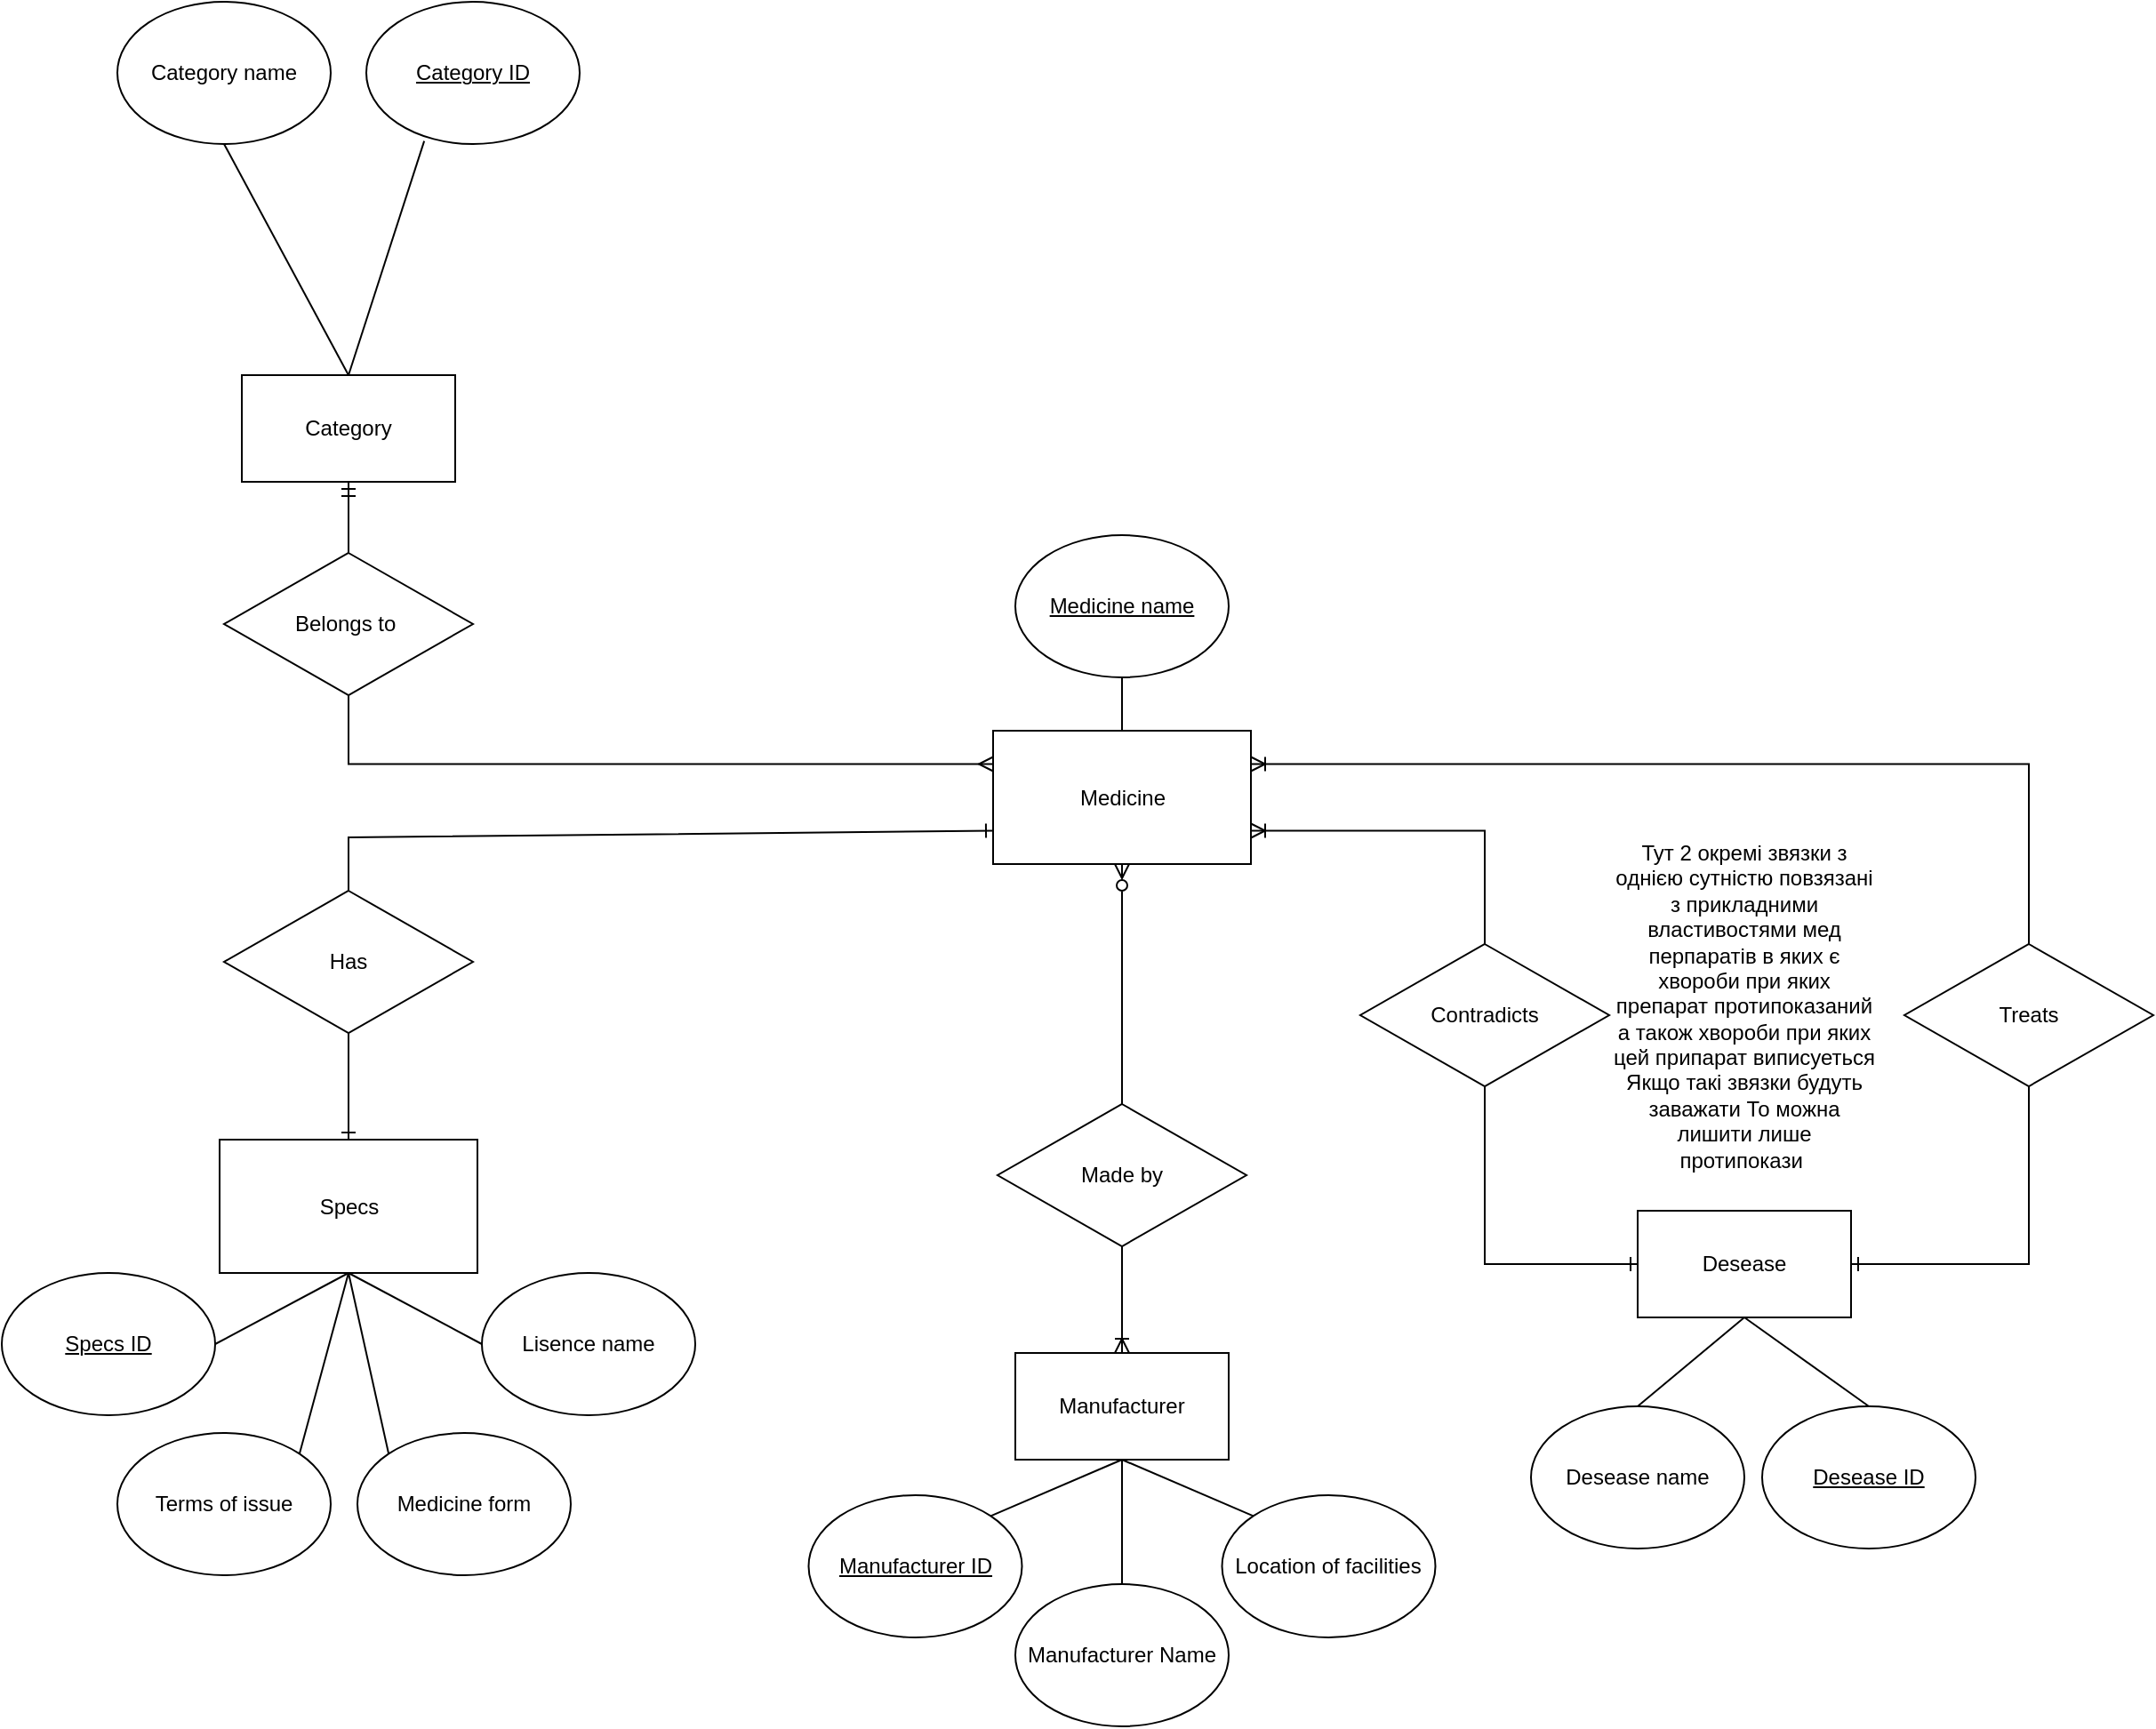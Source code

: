 <mxfile version="24.7.17">
  <diagram name="Страница — 1" id="7d5N1NaUOBCLm_GZ1cdo">
    <mxGraphModel dx="2748" dy="2252" grid="1" gridSize="10" guides="1" tooltips="1" connect="1" arrows="1" fold="1" page="1" pageScale="1" pageWidth="827" pageHeight="1169" math="0" shadow="0">
      <root>
        <mxCell id="0" />
        <mxCell id="1" parent="0" />
        <mxCell id="p3HMjpz_pzWL2e5yNBMK-5" style="edgeStyle=orthogonalEdgeStyle;rounded=0;orthogonalLoop=1;jettySize=auto;html=1;exitX=0.5;exitY=0;exitDx=0;exitDy=0;entryX=0.5;entryY=1;entryDx=0;entryDy=0;endArrow=ERmandOne;endFill=0;" parent="1" source="p3HMjpz_pzWL2e5yNBMK-2" target="p3HMjpz_pzWL2e5yNBMK-4" edge="1">
          <mxGeometry relative="1" as="geometry" />
        </mxCell>
        <mxCell id="p3HMjpz_pzWL2e5yNBMK-72" style="edgeStyle=orthogonalEdgeStyle;rounded=0;orthogonalLoop=1;jettySize=auto;html=1;exitX=0.5;exitY=1;exitDx=0;exitDy=0;entryX=0;entryY=0.25;entryDx=0;entryDy=0;endArrow=ERmany;endFill=0;" parent="1" source="p3HMjpz_pzWL2e5yNBMK-2" target="p3HMjpz_pzWL2e5yNBMK-56" edge="1">
          <mxGeometry relative="1" as="geometry" />
        </mxCell>
        <mxCell id="p3HMjpz_pzWL2e5yNBMK-2" value="Belongs to&amp;nbsp;" style="rhombus;whiteSpace=wrap;html=1;" parent="1" vertex="1">
          <mxGeometry x="-365" y="210" width="140" height="80" as="geometry" />
        </mxCell>
        <mxCell id="p3HMjpz_pzWL2e5yNBMK-4" value="Category" style="rounded=0;whiteSpace=wrap;html=1;" parent="1" vertex="1">
          <mxGeometry x="-355" y="110" width="120" height="60" as="geometry" />
        </mxCell>
        <mxCell id="p3HMjpz_pzWL2e5yNBMK-6" value="Category ID" style="ellipse;whiteSpace=wrap;html=1;fontStyle=4" parent="1" vertex="1">
          <mxGeometry x="-285" y="-100" width="120" height="80" as="geometry" />
        </mxCell>
        <mxCell id="p3HMjpz_pzWL2e5yNBMK-7" value="Category name" style="ellipse;whiteSpace=wrap;html=1;" parent="1" vertex="1">
          <mxGeometry x="-425" y="-100" width="120" height="80" as="geometry" />
        </mxCell>
        <mxCell id="p3HMjpz_pzWL2e5yNBMK-8" value="" style="endArrow=none;html=1;rounded=0;exitX=0;exitY=1;exitDx=0;exitDy=0;entryX=0.5;entryY=0;entryDx=0;entryDy=0;" parent="1" target="p3HMjpz_pzWL2e5yNBMK-4" edge="1">
          <mxGeometry width="50" height="50" relative="1" as="geometry">
            <mxPoint x="-252.426" y="-21.716" as="sourcePoint" />
            <mxPoint x="-35" y="370" as="targetPoint" />
          </mxGeometry>
        </mxCell>
        <mxCell id="p3HMjpz_pzWL2e5yNBMK-9" value="" style="endArrow=none;html=1;rounded=0;entryX=0.5;entryY=0;entryDx=0;entryDy=0;exitX=0.5;exitY=1;exitDx=0;exitDy=0;" parent="1" source="p3HMjpz_pzWL2e5yNBMK-7" target="p3HMjpz_pzWL2e5yNBMK-4" edge="1">
          <mxGeometry width="50" height="50" relative="1" as="geometry">
            <mxPoint x="-85" y="420" as="sourcePoint" />
            <mxPoint x="-35" y="370" as="targetPoint" />
          </mxGeometry>
        </mxCell>
        <mxCell id="p3HMjpz_pzWL2e5yNBMK-11" value="Manufacturer" style="rounded=0;whiteSpace=wrap;html=1;" parent="1" vertex="1">
          <mxGeometry x="80" y="660" width="120" height="60" as="geometry" />
        </mxCell>
        <mxCell id="p3HMjpz_pzWL2e5yNBMK-13" style="edgeStyle=orthogonalEdgeStyle;rounded=0;orthogonalLoop=1;jettySize=auto;html=1;exitX=0.5;exitY=1;exitDx=0;exitDy=0;entryX=0.5;entryY=0;entryDx=0;entryDy=0;endArrow=ERoneToMany;endFill=0;" parent="1" source="p3HMjpz_pzWL2e5yNBMK-12" target="p3HMjpz_pzWL2e5yNBMK-11" edge="1">
          <mxGeometry relative="1" as="geometry" />
        </mxCell>
        <mxCell id="p3HMjpz_pzWL2e5yNBMK-87" style="edgeStyle=orthogonalEdgeStyle;rounded=0;orthogonalLoop=1;jettySize=auto;html=1;exitX=0.5;exitY=0;exitDx=0;exitDy=0;entryX=0.5;entryY=1;entryDx=0;entryDy=0;endArrow=ERzeroToMany;endFill=0;" parent="1" source="p3HMjpz_pzWL2e5yNBMK-12" target="p3HMjpz_pzWL2e5yNBMK-56" edge="1">
          <mxGeometry relative="1" as="geometry" />
        </mxCell>
        <mxCell id="p3HMjpz_pzWL2e5yNBMK-12" value="Made by" style="rhombus;whiteSpace=wrap;html=1;" parent="1" vertex="1">
          <mxGeometry x="70" y="520" width="140" height="80" as="geometry" />
        </mxCell>
        <mxCell id="p3HMjpz_pzWL2e5yNBMK-16" value="Manufacturer ID" style="ellipse;whiteSpace=wrap;html=1;fontStyle=4" parent="1" vertex="1">
          <mxGeometry x="-36.25" y="740" width="120" height="80" as="geometry" />
        </mxCell>
        <mxCell id="p3HMjpz_pzWL2e5yNBMK-17" value="Manufacturer Name" style="ellipse;whiteSpace=wrap;html=1;" parent="1" vertex="1">
          <mxGeometry x="80" y="790" width="120" height="80" as="geometry" />
        </mxCell>
        <mxCell id="p3HMjpz_pzWL2e5yNBMK-18" value="Location of facilities" style="ellipse;whiteSpace=wrap;html=1;" parent="1" vertex="1">
          <mxGeometry x="196.25" y="740" width="120" height="80" as="geometry" />
        </mxCell>
        <mxCell id="p3HMjpz_pzWL2e5yNBMK-25" value="Specs ID" style="ellipse;whiteSpace=wrap;html=1;verticalAlign=middle;fontStyle=4" parent="1" vertex="1">
          <mxGeometry x="-490" y="615" width="120" height="80" as="geometry" />
        </mxCell>
        <mxCell id="p3HMjpz_pzWL2e5yNBMK-26" value="Medicine form" style="ellipse;whiteSpace=wrap;html=1;" parent="1" vertex="1">
          <mxGeometry x="-290" y="705" width="120" height="80" as="geometry" />
        </mxCell>
        <mxCell id="p3HMjpz_pzWL2e5yNBMK-27" value="Terms of issue" style="ellipse;whiteSpace=wrap;html=1;" parent="1" vertex="1">
          <mxGeometry x="-425" y="705" width="120" height="80" as="geometry" />
        </mxCell>
        <mxCell id="p3HMjpz_pzWL2e5yNBMK-28" value="Medicine name" style="ellipse;whiteSpace=wrap;html=1;fontStyle=4" parent="1" vertex="1">
          <mxGeometry x="80" y="200" width="120" height="80" as="geometry" />
        </mxCell>
        <mxCell id="p3HMjpz_pzWL2e5yNBMK-97" style="edgeStyle=orthogonalEdgeStyle;rounded=0;orthogonalLoop=1;jettySize=auto;html=1;exitX=0.5;exitY=1;exitDx=0;exitDy=0;entryX=0;entryY=0.5;entryDx=0;entryDy=0;endArrow=ERone;endFill=0;" parent="1" source="p3HMjpz_pzWL2e5yNBMK-43" target="p3HMjpz_pzWL2e5yNBMK-92" edge="1">
          <mxGeometry relative="1" as="geometry" />
        </mxCell>
        <mxCell id="p3HMjpz_pzWL2e5yNBMK-99" style="edgeStyle=orthogonalEdgeStyle;rounded=0;orthogonalLoop=1;jettySize=auto;html=1;exitX=0.5;exitY=0;exitDx=0;exitDy=0;entryX=1;entryY=0.75;entryDx=0;entryDy=0;endArrow=ERoneToMany;endFill=0;" parent="1" source="p3HMjpz_pzWL2e5yNBMK-43" target="p3HMjpz_pzWL2e5yNBMK-56" edge="1">
          <mxGeometry relative="1" as="geometry" />
        </mxCell>
        <mxCell id="p3HMjpz_pzWL2e5yNBMK-43" value="Contradicts" style="rhombus;whiteSpace=wrap;html=1;" parent="1" vertex="1">
          <mxGeometry x="274" y="430" width="140" height="80" as="geometry" />
        </mxCell>
        <mxCell id="p3HMjpz_pzWL2e5yNBMK-54" value="Lisence name" style="ellipse;whiteSpace=wrap;html=1;" parent="1" vertex="1">
          <mxGeometry x="-220" y="615" width="120" height="80" as="geometry" />
        </mxCell>
        <mxCell id="p3HMjpz_pzWL2e5yNBMK-56" value="Medicine" style="rounded=0;whiteSpace=wrap;html=1;" parent="1" vertex="1">
          <mxGeometry x="67.5" y="310" width="145" height="75" as="geometry" />
        </mxCell>
        <mxCell id="p3HMjpz_pzWL2e5yNBMK-57" value="Specs" style="rounded=0;whiteSpace=wrap;html=1;" parent="1" vertex="1">
          <mxGeometry x="-367.5" y="540" width="145" height="75" as="geometry" />
        </mxCell>
        <mxCell id="p3HMjpz_pzWL2e5yNBMK-79" style="edgeStyle=orthogonalEdgeStyle;rounded=0;orthogonalLoop=1;jettySize=auto;html=1;exitX=0.5;exitY=1;exitDx=0;exitDy=0;endArrow=ERone;endFill=0;" parent="1" source="p3HMjpz_pzWL2e5yNBMK-74" target="p3HMjpz_pzWL2e5yNBMK-57" edge="1">
          <mxGeometry relative="1" as="geometry" />
        </mxCell>
        <mxCell id="p3HMjpz_pzWL2e5yNBMK-74" value="Has" style="rhombus;whiteSpace=wrap;html=1;" parent="1" vertex="1">
          <mxGeometry x="-365" y="400" width="140" height="80" as="geometry" />
        </mxCell>
        <mxCell id="p3HMjpz_pzWL2e5yNBMK-78" value="" style="endArrow=ERone;html=1;rounded=0;entryX=0;entryY=0.75;entryDx=0;entryDy=0;exitX=0.5;exitY=0;exitDx=0;exitDy=0;endFill=0;" parent="1" source="p3HMjpz_pzWL2e5yNBMK-74" target="p3HMjpz_pzWL2e5yNBMK-56" edge="1">
          <mxGeometry width="50" height="50" relative="1" as="geometry">
            <mxPoint x="-280" y="390" as="sourcePoint" />
            <mxPoint x="-110" y="470" as="targetPoint" />
            <Array as="points">
              <mxPoint x="-295" y="370" />
            </Array>
          </mxGeometry>
        </mxCell>
        <mxCell id="p3HMjpz_pzWL2e5yNBMK-80" value="" style="endArrow=none;html=1;rounded=0;entryX=0.5;entryY=1;entryDx=0;entryDy=0;exitX=1;exitY=0.5;exitDx=0;exitDy=0;" parent="1" source="p3HMjpz_pzWL2e5yNBMK-25" target="p3HMjpz_pzWL2e5yNBMK-57" edge="1">
          <mxGeometry width="50" height="50" relative="1" as="geometry">
            <mxPoint x="-270" y="420" as="sourcePoint" />
            <mxPoint x="-220" y="370" as="targetPoint" />
          </mxGeometry>
        </mxCell>
        <mxCell id="p3HMjpz_pzWL2e5yNBMK-82" value="" style="endArrow=none;html=1;rounded=0;entryX=0;entryY=0;entryDx=0;entryDy=0;exitX=0.5;exitY=1;exitDx=0;exitDy=0;" parent="1" source="p3HMjpz_pzWL2e5yNBMK-57" target="p3HMjpz_pzWL2e5yNBMK-26" edge="1">
          <mxGeometry width="50" height="50" relative="1" as="geometry">
            <mxPoint x="-290" y="620" as="sourcePoint" />
            <mxPoint x="-220" y="370" as="targetPoint" />
          </mxGeometry>
        </mxCell>
        <mxCell id="p3HMjpz_pzWL2e5yNBMK-83" value="" style="endArrow=none;html=1;rounded=0;entryX=0;entryY=0.5;entryDx=0;entryDy=0;exitX=0.5;exitY=1;exitDx=0;exitDy=0;" parent="1" source="p3HMjpz_pzWL2e5yNBMK-57" target="p3HMjpz_pzWL2e5yNBMK-54" edge="1">
          <mxGeometry width="50" height="50" relative="1" as="geometry">
            <mxPoint x="-270" y="420" as="sourcePoint" />
            <mxPoint x="-220" y="370" as="targetPoint" />
          </mxGeometry>
        </mxCell>
        <mxCell id="p3HMjpz_pzWL2e5yNBMK-85" value="" style="endArrow=none;html=1;rounded=0;entryX=1;entryY=0;entryDx=0;entryDy=0;exitX=0.5;exitY=1;exitDx=0;exitDy=0;" parent="1" source="p3HMjpz_pzWL2e5yNBMK-57" target="p3HMjpz_pzWL2e5yNBMK-27" edge="1">
          <mxGeometry width="50" height="50" relative="1" as="geometry">
            <mxPoint x="-270" y="420" as="sourcePoint" />
            <mxPoint x="-220" y="370" as="targetPoint" />
          </mxGeometry>
        </mxCell>
        <mxCell id="p3HMjpz_pzWL2e5yNBMK-86" value="" style="endArrow=none;html=1;rounded=0;exitX=0.5;exitY=0;exitDx=0;exitDy=0;entryX=0.5;entryY=1;entryDx=0;entryDy=0;" parent="1" source="p3HMjpz_pzWL2e5yNBMK-56" target="p3HMjpz_pzWL2e5yNBMK-28" edge="1">
          <mxGeometry width="50" height="50" relative="1" as="geometry">
            <mxPoint x="-270" y="420" as="sourcePoint" />
            <mxPoint x="150" y="110" as="targetPoint" />
          </mxGeometry>
        </mxCell>
        <mxCell id="p3HMjpz_pzWL2e5yNBMK-88" value="" style="endArrow=none;html=1;rounded=0;exitX=0.5;exitY=0;exitDx=0;exitDy=0;" parent="1" source="p3HMjpz_pzWL2e5yNBMK-17" edge="1">
          <mxGeometry width="50" height="50" relative="1" as="geometry">
            <mxPoint x="-60" y="830" as="sourcePoint" />
            <mxPoint x="140" y="720" as="targetPoint" />
          </mxGeometry>
        </mxCell>
        <mxCell id="p3HMjpz_pzWL2e5yNBMK-89" value="" style="endArrow=none;html=1;rounded=0;entryX=0.5;entryY=1;entryDx=0;entryDy=0;exitX=0;exitY=0;exitDx=0;exitDy=0;" parent="1" source="p3HMjpz_pzWL2e5yNBMK-18" target="p3HMjpz_pzWL2e5yNBMK-11" edge="1">
          <mxGeometry width="50" height="50" relative="1" as="geometry">
            <mxPoint x="-60" y="830" as="sourcePoint" />
            <mxPoint x="-10" y="780" as="targetPoint" />
          </mxGeometry>
        </mxCell>
        <mxCell id="p3HMjpz_pzWL2e5yNBMK-90" value="" style="endArrow=none;html=1;rounded=0;entryX=0.5;entryY=1;entryDx=0;entryDy=0;exitX=1;exitY=0;exitDx=0;exitDy=0;" parent="1" source="p3HMjpz_pzWL2e5yNBMK-16" target="p3HMjpz_pzWL2e5yNBMK-11" edge="1">
          <mxGeometry width="50" height="50" relative="1" as="geometry">
            <mxPoint x="-60" y="830" as="sourcePoint" />
            <mxPoint x="-10" y="780" as="targetPoint" />
          </mxGeometry>
        </mxCell>
        <mxCell id="p3HMjpz_pzWL2e5yNBMK-98" style="edgeStyle=orthogonalEdgeStyle;rounded=0;orthogonalLoop=1;jettySize=auto;html=1;exitX=0.5;exitY=1;exitDx=0;exitDy=0;entryX=1;entryY=0.5;entryDx=0;entryDy=0;endArrow=ERone;endFill=0;" parent="1" source="p3HMjpz_pzWL2e5yNBMK-91" target="p3HMjpz_pzWL2e5yNBMK-92" edge="1">
          <mxGeometry relative="1" as="geometry" />
        </mxCell>
        <mxCell id="p3HMjpz_pzWL2e5yNBMK-100" style="edgeStyle=orthogonalEdgeStyle;rounded=0;orthogonalLoop=1;jettySize=auto;html=1;exitX=0.5;exitY=0;exitDx=0;exitDy=0;entryX=1;entryY=0.25;entryDx=0;entryDy=0;endArrow=ERoneToMany;endFill=0;" parent="1" source="p3HMjpz_pzWL2e5yNBMK-91" target="p3HMjpz_pzWL2e5yNBMK-56" edge="1">
          <mxGeometry relative="1" as="geometry" />
        </mxCell>
        <mxCell id="p3HMjpz_pzWL2e5yNBMK-91" value="Treats" style="rhombus;whiteSpace=wrap;html=1;" parent="1" vertex="1">
          <mxGeometry x="580" y="430" width="140" height="80" as="geometry" />
        </mxCell>
        <mxCell id="p3HMjpz_pzWL2e5yNBMK-92" value="Desease" style="rounded=0;whiteSpace=wrap;html=1;" parent="1" vertex="1">
          <mxGeometry x="430" y="580" width="120" height="60" as="geometry" />
        </mxCell>
        <mxCell id="p3HMjpz_pzWL2e5yNBMK-101" value="Desease ID" style="ellipse;whiteSpace=wrap;html=1;fontStyle=4" parent="1" vertex="1">
          <mxGeometry x="500" y="690" width="120" height="80" as="geometry" />
        </mxCell>
        <mxCell id="p3HMjpz_pzWL2e5yNBMK-102" value="Desease name" style="ellipse;whiteSpace=wrap;html=1;" parent="1" vertex="1">
          <mxGeometry x="370" y="690" width="120" height="80" as="geometry" />
        </mxCell>
        <mxCell id="p3HMjpz_pzWL2e5yNBMK-103" value="" style="endArrow=none;html=1;rounded=0;entryX=0.5;entryY=1;entryDx=0;entryDy=0;exitX=0.5;exitY=0;exitDx=0;exitDy=0;" parent="1" source="p3HMjpz_pzWL2e5yNBMK-102" target="p3HMjpz_pzWL2e5yNBMK-92" edge="1">
          <mxGeometry width="50" height="50" relative="1" as="geometry">
            <mxPoint x="260" y="590" as="sourcePoint" />
            <mxPoint x="310" y="540" as="targetPoint" />
          </mxGeometry>
        </mxCell>
        <mxCell id="p3HMjpz_pzWL2e5yNBMK-104" value="" style="endArrow=none;html=1;rounded=0;entryX=0.5;entryY=1;entryDx=0;entryDy=0;exitX=0.5;exitY=0;exitDx=0;exitDy=0;" parent="1" source="p3HMjpz_pzWL2e5yNBMK-101" target="p3HMjpz_pzWL2e5yNBMK-92" edge="1">
          <mxGeometry width="50" height="50" relative="1" as="geometry">
            <mxPoint x="260" y="590" as="sourcePoint" />
            <mxPoint x="310" y="540" as="targetPoint" />
          </mxGeometry>
        </mxCell>
        <mxCell id="H6gBKcuF7sAL15jQxejd-3" value="Тут 2 окремі звязки з однією сутністю повзязані з прикладними властивостями мед перпаратів в яких є хвороби при яких препарат протипоказаний а також хвороби при яких цей припарат виписуеться&lt;div&gt;Якщо такі звязки будуть заважати То можна лишити лише протипокази&amp;nbsp;&lt;/div&gt;" style="text;html=1;align=center;verticalAlign=middle;whiteSpace=wrap;rounded=0;" parent="1" vertex="1">
          <mxGeometry x="415" y="430" width="150" height="70" as="geometry" />
        </mxCell>
      </root>
    </mxGraphModel>
  </diagram>
</mxfile>
